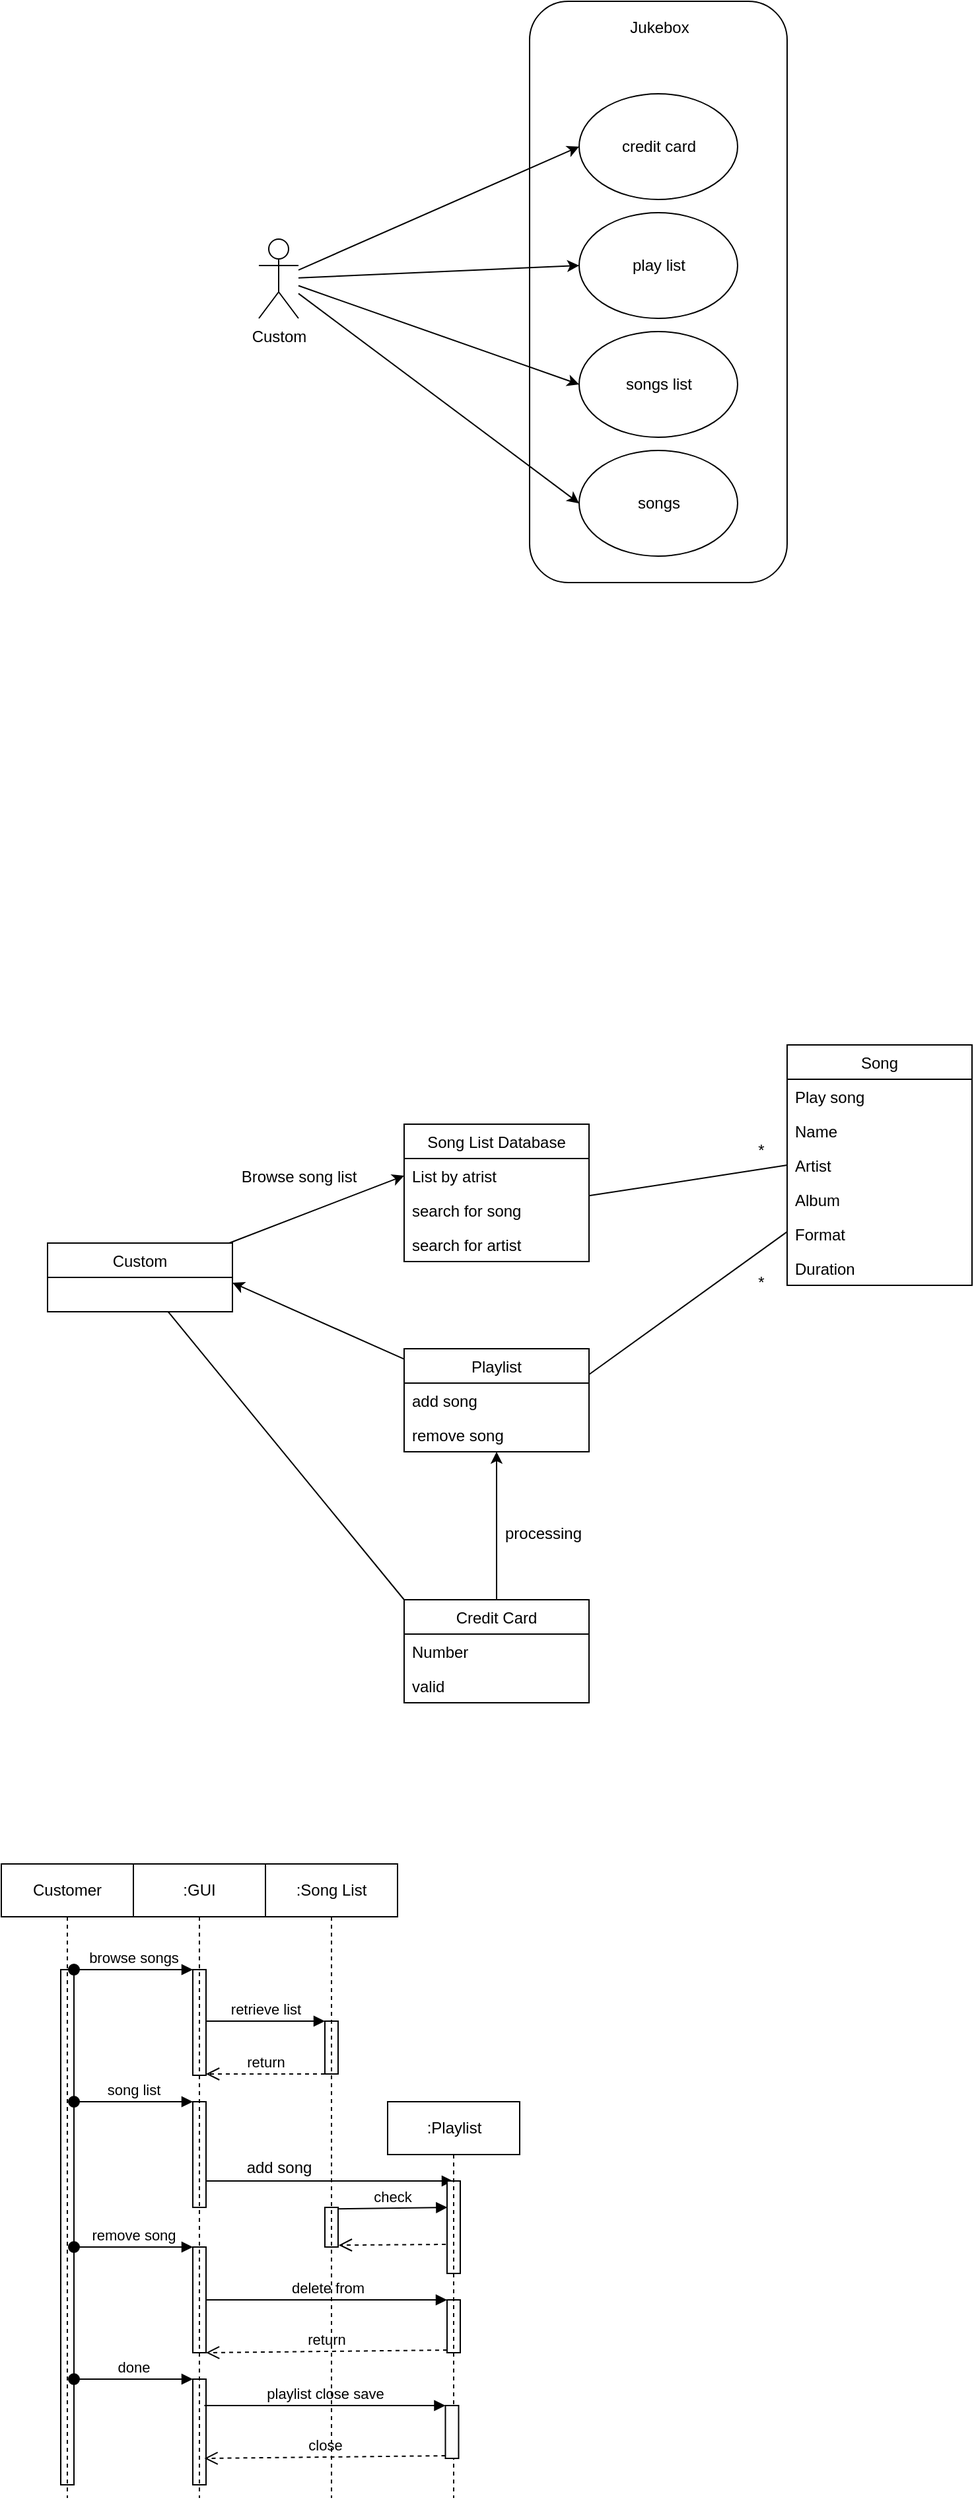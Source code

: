 <mxfile version="13.7.9" type="device"><diagram id="U6RG1k7TwFiyvHDVvg0p" name="Page-1"><mxGraphModel dx="1755" dy="805" grid="1" gridSize="10" guides="1" tooltips="1" connect="1" arrows="1" fold="1" page="1" pageScale="1" pageWidth="850" pageHeight="1100" math="0" shadow="0"><root><mxCell id="0"/><mxCell id="1" parent="0"/><mxCell id="AAoSmEt5f8cOjEdGZ1IE-1" value="" style="rounded=1;whiteSpace=wrap;html=1;" vertex="1" parent="1"><mxGeometry x="305" y="270" width="195" height="440" as="geometry"/></mxCell><mxCell id="AAoSmEt5f8cOjEdGZ1IE-2" value="Jukebox" style="text;html=1;align=center;verticalAlign=middle;resizable=0;points=[];autosize=1;" vertex="1" parent="1"><mxGeometry x="372.5" y="280" width="60" height="20" as="geometry"/></mxCell><mxCell id="AAoSmEt5f8cOjEdGZ1IE-3" value="credit card" style="ellipse;whiteSpace=wrap;html=1;" vertex="1" parent="1"><mxGeometry x="342.5" y="340" width="120" height="80" as="geometry"/></mxCell><mxCell id="AAoSmEt5f8cOjEdGZ1IE-5" value="play list" style="ellipse;whiteSpace=wrap;html=1;" vertex="1" parent="1"><mxGeometry x="342.5" y="430" width="120" height="80" as="geometry"/></mxCell><mxCell id="AAoSmEt5f8cOjEdGZ1IE-7" value="songs list" style="ellipse;whiteSpace=wrap;html=1;" vertex="1" parent="1"><mxGeometry x="342.5" y="520" width="120" height="80" as="geometry"/></mxCell><mxCell id="AAoSmEt5f8cOjEdGZ1IE-10" style="rounded=0;orthogonalLoop=1;jettySize=auto;html=1;entryX=0;entryY=0.5;entryDx=0;entryDy=0;" edge="1" parent="1" source="AAoSmEt5f8cOjEdGZ1IE-9" target="AAoSmEt5f8cOjEdGZ1IE-3"><mxGeometry relative="1" as="geometry"/></mxCell><mxCell id="AAoSmEt5f8cOjEdGZ1IE-12" style="edgeStyle=none;rounded=0;orthogonalLoop=1;jettySize=auto;html=1;entryX=0;entryY=0.5;entryDx=0;entryDy=0;" edge="1" parent="1" source="AAoSmEt5f8cOjEdGZ1IE-9" target="AAoSmEt5f8cOjEdGZ1IE-5"><mxGeometry relative="1" as="geometry"/></mxCell><mxCell id="AAoSmEt5f8cOjEdGZ1IE-13" style="edgeStyle=none;rounded=0;orthogonalLoop=1;jettySize=auto;html=1;entryX=0;entryY=0.5;entryDx=0;entryDy=0;" edge="1" parent="1" source="AAoSmEt5f8cOjEdGZ1IE-9" target="AAoSmEt5f8cOjEdGZ1IE-7"><mxGeometry relative="1" as="geometry"/></mxCell><mxCell id="AAoSmEt5f8cOjEdGZ1IE-36" style="edgeStyle=none;rounded=0;orthogonalLoop=1;jettySize=auto;html=1;entryX=0;entryY=0.5;entryDx=0;entryDy=0;" edge="1" parent="1" source="AAoSmEt5f8cOjEdGZ1IE-9" target="AAoSmEt5f8cOjEdGZ1IE-35"><mxGeometry relative="1" as="geometry"/></mxCell><mxCell id="AAoSmEt5f8cOjEdGZ1IE-9" value="Custom" style="shape=umlActor;verticalLabelPosition=bottom;verticalAlign=top;html=1;outlineConnect=0;" vertex="1" parent="1"><mxGeometry x="100" y="450" width="30" height="60" as="geometry"/></mxCell><mxCell id="AAoSmEt5f8cOjEdGZ1IE-18" value="Song List Database" style="swimlane;fontStyle=0;childLayout=stackLayout;horizontal=1;startSize=26;fillColor=none;horizontalStack=0;resizeParent=1;resizeParentMax=0;resizeLast=0;collapsible=1;marginBottom=0;" vertex="1" parent="1"><mxGeometry x="210" y="1120" width="140" height="104" as="geometry"/></mxCell><mxCell id="AAoSmEt5f8cOjEdGZ1IE-19" value="List by atrist" style="text;strokeColor=none;fillColor=none;align=left;verticalAlign=top;spacingLeft=4;spacingRight=4;overflow=hidden;rotatable=0;points=[[0,0.5],[1,0.5]];portConstraint=eastwest;" vertex="1" parent="AAoSmEt5f8cOjEdGZ1IE-18"><mxGeometry y="26" width="140" height="26" as="geometry"/></mxCell><mxCell id="AAoSmEt5f8cOjEdGZ1IE-20" value="search for song" style="text;strokeColor=none;fillColor=none;align=left;verticalAlign=top;spacingLeft=4;spacingRight=4;overflow=hidden;rotatable=0;points=[[0,0.5],[1,0.5]];portConstraint=eastwest;" vertex="1" parent="AAoSmEt5f8cOjEdGZ1IE-18"><mxGeometry y="52" width="140" height="26" as="geometry"/></mxCell><mxCell id="AAoSmEt5f8cOjEdGZ1IE-21" value="search for artist" style="text;strokeColor=none;fillColor=none;align=left;verticalAlign=top;spacingLeft=4;spacingRight=4;overflow=hidden;rotatable=0;points=[[0,0.5],[1,0.5]];portConstraint=eastwest;" vertex="1" parent="AAoSmEt5f8cOjEdGZ1IE-18"><mxGeometry y="78" width="140" height="26" as="geometry"/></mxCell><mxCell id="AAoSmEt5f8cOjEdGZ1IE-47" style="edgeStyle=none;rounded=0;orthogonalLoop=1;jettySize=auto;html=1;" edge="1" parent="1" source="AAoSmEt5f8cOjEdGZ1IE-22"><mxGeometry relative="1" as="geometry"><mxPoint x="80" y="1240" as="targetPoint"/></mxGeometry></mxCell><mxCell id="AAoSmEt5f8cOjEdGZ1IE-22" value="Playlist" style="swimlane;fontStyle=0;childLayout=stackLayout;horizontal=1;startSize=26;fillColor=none;horizontalStack=0;resizeParent=1;resizeParentMax=0;resizeLast=0;collapsible=1;marginBottom=0;" vertex="1" parent="1"><mxGeometry x="210" y="1290" width="140" height="78" as="geometry"/></mxCell><mxCell id="AAoSmEt5f8cOjEdGZ1IE-23" value="add song" style="text;strokeColor=none;fillColor=none;align=left;verticalAlign=top;spacingLeft=4;spacingRight=4;overflow=hidden;rotatable=0;points=[[0,0.5],[1,0.5]];portConstraint=eastwest;" vertex="1" parent="AAoSmEt5f8cOjEdGZ1IE-22"><mxGeometry y="26" width="140" height="26" as="geometry"/></mxCell><mxCell id="AAoSmEt5f8cOjEdGZ1IE-24" value="remove song" style="text;strokeColor=none;fillColor=none;align=left;verticalAlign=top;spacingLeft=4;spacingRight=4;overflow=hidden;rotatable=0;points=[[0,0.5],[1,0.5]];portConstraint=eastwest;" vertex="1" parent="AAoSmEt5f8cOjEdGZ1IE-22"><mxGeometry y="52" width="140" height="26" as="geometry"/></mxCell><mxCell id="AAoSmEt5f8cOjEdGZ1IE-46" style="edgeStyle=none;rounded=0;orthogonalLoop=1;jettySize=auto;html=1;entryX=0;entryY=0.5;entryDx=0;entryDy=0;" edge="1" parent="1" source="AAoSmEt5f8cOjEdGZ1IE-31" target="AAoSmEt5f8cOjEdGZ1IE-19"><mxGeometry relative="1" as="geometry"/></mxCell><mxCell id="AAoSmEt5f8cOjEdGZ1IE-55" style="edgeStyle=none;rounded=0;orthogonalLoop=1;jettySize=auto;html=1;entryX=0;entryY=0;entryDx=0;entryDy=0;startArrow=none;startFill=0;endArrow=none;endFill=0;" edge="1" parent="1" source="AAoSmEt5f8cOjEdGZ1IE-31" target="AAoSmEt5f8cOjEdGZ1IE-14"><mxGeometry relative="1" as="geometry"/></mxCell><mxCell id="AAoSmEt5f8cOjEdGZ1IE-31" value="Custom" style="swimlane;fontStyle=0;childLayout=stackLayout;horizontal=1;startSize=26;fillColor=none;horizontalStack=0;resizeParent=1;resizeParentMax=0;resizeLast=0;collapsible=1;marginBottom=0;" vertex="1" parent="1"><mxGeometry x="-60" y="1210" width="140" height="52" as="geometry"/></mxCell><mxCell id="AAoSmEt5f8cOjEdGZ1IE-35" value="songs" style="ellipse;whiteSpace=wrap;html=1;" vertex="1" parent="1"><mxGeometry x="342.5" y="610" width="120" height="80" as="geometry"/></mxCell><mxCell id="AAoSmEt5f8cOjEdGZ1IE-51" style="edgeStyle=none;rounded=0;orthogonalLoop=1;jettySize=auto;html=1;entryX=1;entryY=0.25;entryDx=0;entryDy=0;startArrow=none;startFill=0;endArrow=none;endFill=0;" edge="1" parent="1" source="AAoSmEt5f8cOjEdGZ1IE-37" target="AAoSmEt5f8cOjEdGZ1IE-22"><mxGeometry relative="1" as="geometry"/></mxCell><mxCell id="AAoSmEt5f8cOjEdGZ1IE-37" value="Song" style="swimlane;fontStyle=0;childLayout=stackLayout;horizontal=1;startSize=26;fillColor=none;horizontalStack=0;resizeParent=1;resizeParentMax=0;resizeLast=0;collapsible=1;marginBottom=0;" vertex="1" parent="1"><mxGeometry x="500" y="1060" width="140" height="182" as="geometry"/></mxCell><mxCell id="AAoSmEt5f8cOjEdGZ1IE-38" value="Play song" style="text;strokeColor=none;fillColor=none;align=left;verticalAlign=top;spacingLeft=4;spacingRight=4;overflow=hidden;rotatable=0;points=[[0,0.5],[1,0.5]];portConstraint=eastwest;" vertex="1" parent="AAoSmEt5f8cOjEdGZ1IE-37"><mxGeometry y="26" width="140" height="26" as="geometry"/></mxCell><mxCell id="AAoSmEt5f8cOjEdGZ1IE-39" value="Name" style="text;strokeColor=none;fillColor=none;align=left;verticalAlign=top;spacingLeft=4;spacingRight=4;overflow=hidden;rotatable=0;points=[[0,0.5],[1,0.5]];portConstraint=eastwest;" vertex="1" parent="AAoSmEt5f8cOjEdGZ1IE-37"><mxGeometry y="52" width="140" height="26" as="geometry"/></mxCell><mxCell id="AAoSmEt5f8cOjEdGZ1IE-40" value="Artist" style="text;strokeColor=none;fillColor=none;align=left;verticalAlign=top;spacingLeft=4;spacingRight=4;overflow=hidden;rotatable=0;points=[[0,0.5],[1,0.5]];portConstraint=eastwest;" vertex="1" parent="AAoSmEt5f8cOjEdGZ1IE-37"><mxGeometry y="78" width="140" height="26" as="geometry"/></mxCell><mxCell id="AAoSmEt5f8cOjEdGZ1IE-43" value="Album" style="text;strokeColor=none;fillColor=none;align=left;verticalAlign=top;spacingLeft=4;spacingRight=4;overflow=hidden;rotatable=0;points=[[0,0.5],[1,0.5]];portConstraint=eastwest;" vertex="1" parent="AAoSmEt5f8cOjEdGZ1IE-37"><mxGeometry y="104" width="140" height="26" as="geometry"/></mxCell><mxCell id="AAoSmEt5f8cOjEdGZ1IE-44" value="Format" style="text;strokeColor=none;fillColor=none;align=left;verticalAlign=top;spacingLeft=4;spacingRight=4;overflow=hidden;rotatable=0;points=[[0,0.5],[1,0.5]];portConstraint=eastwest;" vertex="1" parent="AAoSmEt5f8cOjEdGZ1IE-37"><mxGeometry y="130" width="140" height="26" as="geometry"/></mxCell><mxCell id="AAoSmEt5f8cOjEdGZ1IE-45" value="Duration" style="text;strokeColor=none;fillColor=none;align=left;verticalAlign=top;spacingLeft=4;spacingRight=4;overflow=hidden;rotatable=0;points=[[0,0.5],[1,0.5]];portConstraint=eastwest;" vertex="1" parent="AAoSmEt5f8cOjEdGZ1IE-37"><mxGeometry y="156" width="140" height="26" as="geometry"/></mxCell><mxCell id="AAoSmEt5f8cOjEdGZ1IE-48" style="edgeStyle=none;rounded=0;orthogonalLoop=1;jettySize=auto;html=1;entryX=0;entryY=0.5;entryDx=0;entryDy=0;startArrow=none;startFill=0;endArrow=none;endFill=0;" edge="1" parent="1" source="AAoSmEt5f8cOjEdGZ1IE-20" target="AAoSmEt5f8cOjEdGZ1IE-40"><mxGeometry relative="1" as="geometry"/></mxCell><mxCell id="AAoSmEt5f8cOjEdGZ1IE-49" style="edgeStyle=none;rounded=0;orthogonalLoop=1;jettySize=auto;html=1;entryX=0.5;entryY=1;entryDx=0;entryDy=0;entryPerimeter=0;exitX=0.5;exitY=0;exitDx=0;exitDy=0;" edge="1" parent="1" source="AAoSmEt5f8cOjEdGZ1IE-14" target="AAoSmEt5f8cOjEdGZ1IE-24"><mxGeometry relative="1" as="geometry"/></mxCell><mxCell id="AAoSmEt5f8cOjEdGZ1IE-50" value="*" style="text;html=1;align=center;verticalAlign=middle;resizable=0;points=[];autosize=1;" vertex="1" parent="1"><mxGeometry x="470" y="1130" width="20" height="20" as="geometry"/></mxCell><mxCell id="AAoSmEt5f8cOjEdGZ1IE-52" value="*" style="text;html=1;align=center;verticalAlign=middle;resizable=0;points=[];autosize=1;" vertex="1" parent="1"><mxGeometry x="470" y="1230" width="20" height="20" as="geometry"/></mxCell><mxCell id="AAoSmEt5f8cOjEdGZ1IE-53" value="Browse song list" style="text;html=1;align=center;verticalAlign=middle;resizable=0;points=[];autosize=1;" vertex="1" parent="1"><mxGeometry x="80" y="1150" width="100" height="20" as="geometry"/></mxCell><mxCell id="AAoSmEt5f8cOjEdGZ1IE-54" value="processing" style="text;html=1;align=center;verticalAlign=middle;resizable=0;points=[];autosize=1;" vertex="1" parent="1"><mxGeometry x="280" y="1420" width="70" height="20" as="geometry"/></mxCell><mxCell id="AAoSmEt5f8cOjEdGZ1IE-14" value="Credit Card" style="swimlane;fontStyle=0;childLayout=stackLayout;horizontal=1;startSize=26;fillColor=none;horizontalStack=0;resizeParent=1;resizeParentMax=0;resizeLast=0;collapsible=1;marginBottom=0;" vertex="1" parent="1"><mxGeometry x="210" y="1480" width="140" height="78" as="geometry"/></mxCell><mxCell id="AAoSmEt5f8cOjEdGZ1IE-15" value="Number" style="text;strokeColor=none;fillColor=none;align=left;verticalAlign=top;spacingLeft=4;spacingRight=4;overflow=hidden;rotatable=0;points=[[0,0.5],[1,0.5]];portConstraint=eastwest;" vertex="1" parent="AAoSmEt5f8cOjEdGZ1IE-14"><mxGeometry y="26" width="140" height="26" as="geometry"/></mxCell><mxCell id="AAoSmEt5f8cOjEdGZ1IE-16" value="valid" style="text;strokeColor=none;fillColor=none;align=left;verticalAlign=top;spacingLeft=4;spacingRight=4;overflow=hidden;rotatable=0;points=[[0,0.5],[1,0.5]];portConstraint=eastwest;" vertex="1" parent="AAoSmEt5f8cOjEdGZ1IE-14"><mxGeometry y="52" width="140" height="26" as="geometry"/></mxCell><mxCell id="AAoSmEt5f8cOjEdGZ1IE-59" value="" style="html=1;points=[];perimeter=orthogonalPerimeter;" vertex="1" parent="1"><mxGeometry x="-50" y="1760" width="10" height="390" as="geometry"/></mxCell><mxCell id="AAoSmEt5f8cOjEdGZ1IE-60" value="" style="html=1;points=[];perimeter=orthogonalPerimeter;" vertex="1" parent="1"><mxGeometry x="50" y="1760" width="10" height="80" as="geometry"/></mxCell><mxCell id="AAoSmEt5f8cOjEdGZ1IE-61" value="browse songs" style="html=1;verticalAlign=bottom;startArrow=oval;endArrow=block;startSize=8;" edge="1" target="AAoSmEt5f8cOjEdGZ1IE-60" parent="1"><mxGeometry relative="1" as="geometry"><mxPoint x="-40" y="1760" as="sourcePoint"/></mxGeometry></mxCell><mxCell id="AAoSmEt5f8cOjEdGZ1IE-84" style="edgeStyle=none;rounded=0;orthogonalLoop=1;jettySize=auto;html=1;startArrow=none;startFill=0;endArrow=block;endFill=1;" edge="1" parent="1" source="AAoSmEt5f8cOjEdGZ1IE-62" target="AAoSmEt5f8cOjEdGZ1IE-83"><mxGeometry relative="1" as="geometry"><mxPoint x="190" y="1880" as="targetPoint"/><Array as="points"><mxPoint x="150" y="1920"/></Array></mxGeometry></mxCell><mxCell id="AAoSmEt5f8cOjEdGZ1IE-62" value="" style="html=1;points=[];perimeter=orthogonalPerimeter;" vertex="1" parent="1"><mxGeometry x="50" y="1860" width="10" height="80" as="geometry"/></mxCell><mxCell id="AAoSmEt5f8cOjEdGZ1IE-63" value="song list" style="html=1;verticalAlign=bottom;startArrow=oval;endArrow=block;startSize=8;" edge="1" target="AAoSmEt5f8cOjEdGZ1IE-62" parent="1"><mxGeometry relative="1" as="geometry"><mxPoint x="-40" y="1860" as="sourcePoint"/></mxGeometry></mxCell><mxCell id="AAoSmEt5f8cOjEdGZ1IE-64" value="" style="html=1;points=[];perimeter=orthogonalPerimeter;" vertex="1" parent="1"><mxGeometry x="50" y="1970" width="10" height="80" as="geometry"/></mxCell><mxCell id="AAoSmEt5f8cOjEdGZ1IE-65" value="remove song" style="html=1;verticalAlign=bottom;startArrow=oval;endArrow=block;startSize=8;" edge="1" target="AAoSmEt5f8cOjEdGZ1IE-64" parent="1"><mxGeometry relative="1" as="geometry"><mxPoint x="-40" y="1970" as="sourcePoint"/></mxGeometry></mxCell><mxCell id="AAoSmEt5f8cOjEdGZ1IE-66" value="" style="html=1;points=[];perimeter=orthogonalPerimeter;" vertex="1" parent="1"><mxGeometry x="50" y="2070" width="10" height="80" as="geometry"/></mxCell><mxCell id="AAoSmEt5f8cOjEdGZ1IE-67" value="done" style="html=1;verticalAlign=bottom;startArrow=oval;endArrow=block;startSize=8;" edge="1" target="AAoSmEt5f8cOjEdGZ1IE-66" parent="1"><mxGeometry relative="1" as="geometry"><mxPoint x="-40" y="2070" as="sourcePoint"/></mxGeometry></mxCell><mxCell id="AAoSmEt5f8cOjEdGZ1IE-68" value="" style="html=1;points=[];perimeter=orthogonalPerimeter;" vertex="1" parent="1"><mxGeometry x="150" y="1799" width="10" height="40" as="geometry"/></mxCell><mxCell id="AAoSmEt5f8cOjEdGZ1IE-69" value="retrieve list" style="html=1;verticalAlign=bottom;endArrow=block;entryX=0;entryY=0;" edge="1" target="AAoSmEt5f8cOjEdGZ1IE-68" parent="1"><mxGeometry relative="1" as="geometry"><mxPoint x="60" y="1799" as="sourcePoint"/></mxGeometry></mxCell><mxCell id="AAoSmEt5f8cOjEdGZ1IE-70" value="return" style="html=1;verticalAlign=bottom;endArrow=open;dashed=1;endSize=8;" edge="1" source="AAoSmEt5f8cOjEdGZ1IE-68" parent="1"><mxGeometry relative="1" as="geometry"><mxPoint x="60" y="1839" as="targetPoint"/></mxGeometry></mxCell><mxCell id="AAoSmEt5f8cOjEdGZ1IE-71" value="" style="html=1;points=[];perimeter=orthogonalPerimeter;" vertex="1" parent="1"><mxGeometry x="242.5" y="2010" width="10" height="40" as="geometry"/></mxCell><mxCell id="AAoSmEt5f8cOjEdGZ1IE-72" value="delete from" style="html=1;verticalAlign=bottom;endArrow=block;entryX=0;entryY=0;" edge="1" target="AAoSmEt5f8cOjEdGZ1IE-71" parent="1" source="AAoSmEt5f8cOjEdGZ1IE-64"><mxGeometry relative="1" as="geometry"><mxPoint x="150" y="2010" as="sourcePoint"/></mxGeometry></mxCell><mxCell id="AAoSmEt5f8cOjEdGZ1IE-73" value="return" style="html=1;verticalAlign=bottom;endArrow=open;dashed=1;endSize=8;exitX=0;exitY=0.95;entryX=1;entryY=1;entryDx=0;entryDy=0;entryPerimeter=0;" edge="1" source="AAoSmEt5f8cOjEdGZ1IE-71" parent="1" target="AAoSmEt5f8cOjEdGZ1IE-64"><mxGeometry relative="1" as="geometry"><mxPoint x="150" y="2048" as="targetPoint"/></mxGeometry></mxCell><mxCell id="AAoSmEt5f8cOjEdGZ1IE-78" value="" style="html=1;points=[];perimeter=orthogonalPerimeter;" vertex="1" parent="1"><mxGeometry x="242.5" y="1920" width="10" height="70" as="geometry"/></mxCell><mxCell id="AAoSmEt5f8cOjEdGZ1IE-79" value="check" style="html=1;verticalAlign=bottom;endArrow=block;entryX=0.021;entryY=0.286;entryDx=0;entryDy=0;entryPerimeter=0;exitX=0.871;exitY=0.038;exitDx=0;exitDy=0;exitPerimeter=0;" edge="1" target="AAoSmEt5f8cOjEdGZ1IE-78" parent="1" source="AAoSmEt5f8cOjEdGZ1IE-81"><mxGeometry relative="1" as="geometry"><mxPoint x="172.5" y="1940" as="sourcePoint"/></mxGeometry></mxCell><mxCell id="AAoSmEt5f8cOjEdGZ1IE-80" value="" style="html=1;verticalAlign=bottom;endArrow=open;dashed=1;endSize=8;exitX=-0.093;exitY=0.686;exitDx=0;exitDy=0;exitPerimeter=0;entryX=1.043;entryY=0.952;entryDx=0;entryDy=0;entryPerimeter=0;" edge="1" source="AAoSmEt5f8cOjEdGZ1IE-78" parent="1" target="AAoSmEt5f8cOjEdGZ1IE-81"><mxGeometry relative="1" as="geometry"><mxPoint x="172.5" y="1969" as="targetPoint"/></mxGeometry></mxCell><mxCell id="AAoSmEt5f8cOjEdGZ1IE-81" value="" style="html=1;points=[];perimeter=orthogonalPerimeter;" vertex="1" parent="1"><mxGeometry x="150" y="1940" width="10" height="30" as="geometry"/></mxCell><mxCell id="AAoSmEt5f8cOjEdGZ1IE-83" value=":Playlist" style="shape=umlLifeline;perimeter=lifelinePerimeter;whiteSpace=wrap;html=1;container=1;collapsible=0;recursiveResize=0;outlineConnect=0;" vertex="1" parent="1"><mxGeometry x="197.5" y="1860" width="100" height="300" as="geometry"/></mxCell><mxCell id="AAoSmEt5f8cOjEdGZ1IE-92" value="" style="html=1;points=[];perimeter=orthogonalPerimeter;" vertex="1" parent="AAoSmEt5f8cOjEdGZ1IE-83"><mxGeometry x="43.75" y="230" width="10" height="40" as="geometry"/></mxCell><mxCell id="AAoSmEt5f8cOjEdGZ1IE-93" value="playlist close save" style="html=1;verticalAlign=bottom;endArrow=block;entryX=0;entryY=0;" edge="1" parent="AAoSmEt5f8cOjEdGZ1IE-83" target="AAoSmEt5f8cOjEdGZ1IE-92"><mxGeometry relative="1" as="geometry"><mxPoint x="-138.75" y="230" as="sourcePoint"/></mxGeometry></mxCell><mxCell id="AAoSmEt5f8cOjEdGZ1IE-94" value="close" style="html=1;verticalAlign=bottom;endArrow=open;dashed=1;endSize=8;exitX=0;exitY=0.95;entryX=1;entryY=1;entryDx=0;entryDy=0;entryPerimeter=0;" edge="1" parent="AAoSmEt5f8cOjEdGZ1IE-83" source="AAoSmEt5f8cOjEdGZ1IE-92"><mxGeometry relative="1" as="geometry"><mxPoint x="-138.75" y="270" as="targetPoint"/></mxGeometry></mxCell><mxCell id="AAoSmEt5f8cOjEdGZ1IE-85" value="add song" style="text;html=1;align=center;verticalAlign=middle;resizable=0;points=[];autosize=1;" vertex="1" parent="1"><mxGeometry x="85" y="1900" width="60" height="20" as="geometry"/></mxCell><mxCell id="AAoSmEt5f8cOjEdGZ1IE-86" value=":Song List" style="shape=umlLifeline;perimeter=lifelinePerimeter;whiteSpace=wrap;html=1;container=1;collapsible=0;recursiveResize=0;outlineConnect=0;" vertex="1" parent="1"><mxGeometry x="105" y="1680" width="100" height="480" as="geometry"/></mxCell><mxCell id="AAoSmEt5f8cOjEdGZ1IE-87" value=":GUI" style="shape=umlLifeline;perimeter=lifelinePerimeter;whiteSpace=wrap;html=1;container=1;collapsible=0;recursiveResize=0;outlineConnect=0;" vertex="1" parent="1"><mxGeometry x="5" y="1680" width="100" height="480" as="geometry"/></mxCell><mxCell id="AAoSmEt5f8cOjEdGZ1IE-88" value="Customer" style="shape=umlLifeline;perimeter=lifelinePerimeter;whiteSpace=wrap;html=1;container=1;collapsible=0;recursiveResize=0;outlineConnect=0;" vertex="1" parent="1"><mxGeometry x="-95" y="1680" width="100" height="480" as="geometry"/></mxCell></root></mxGraphModel></diagram></mxfile>